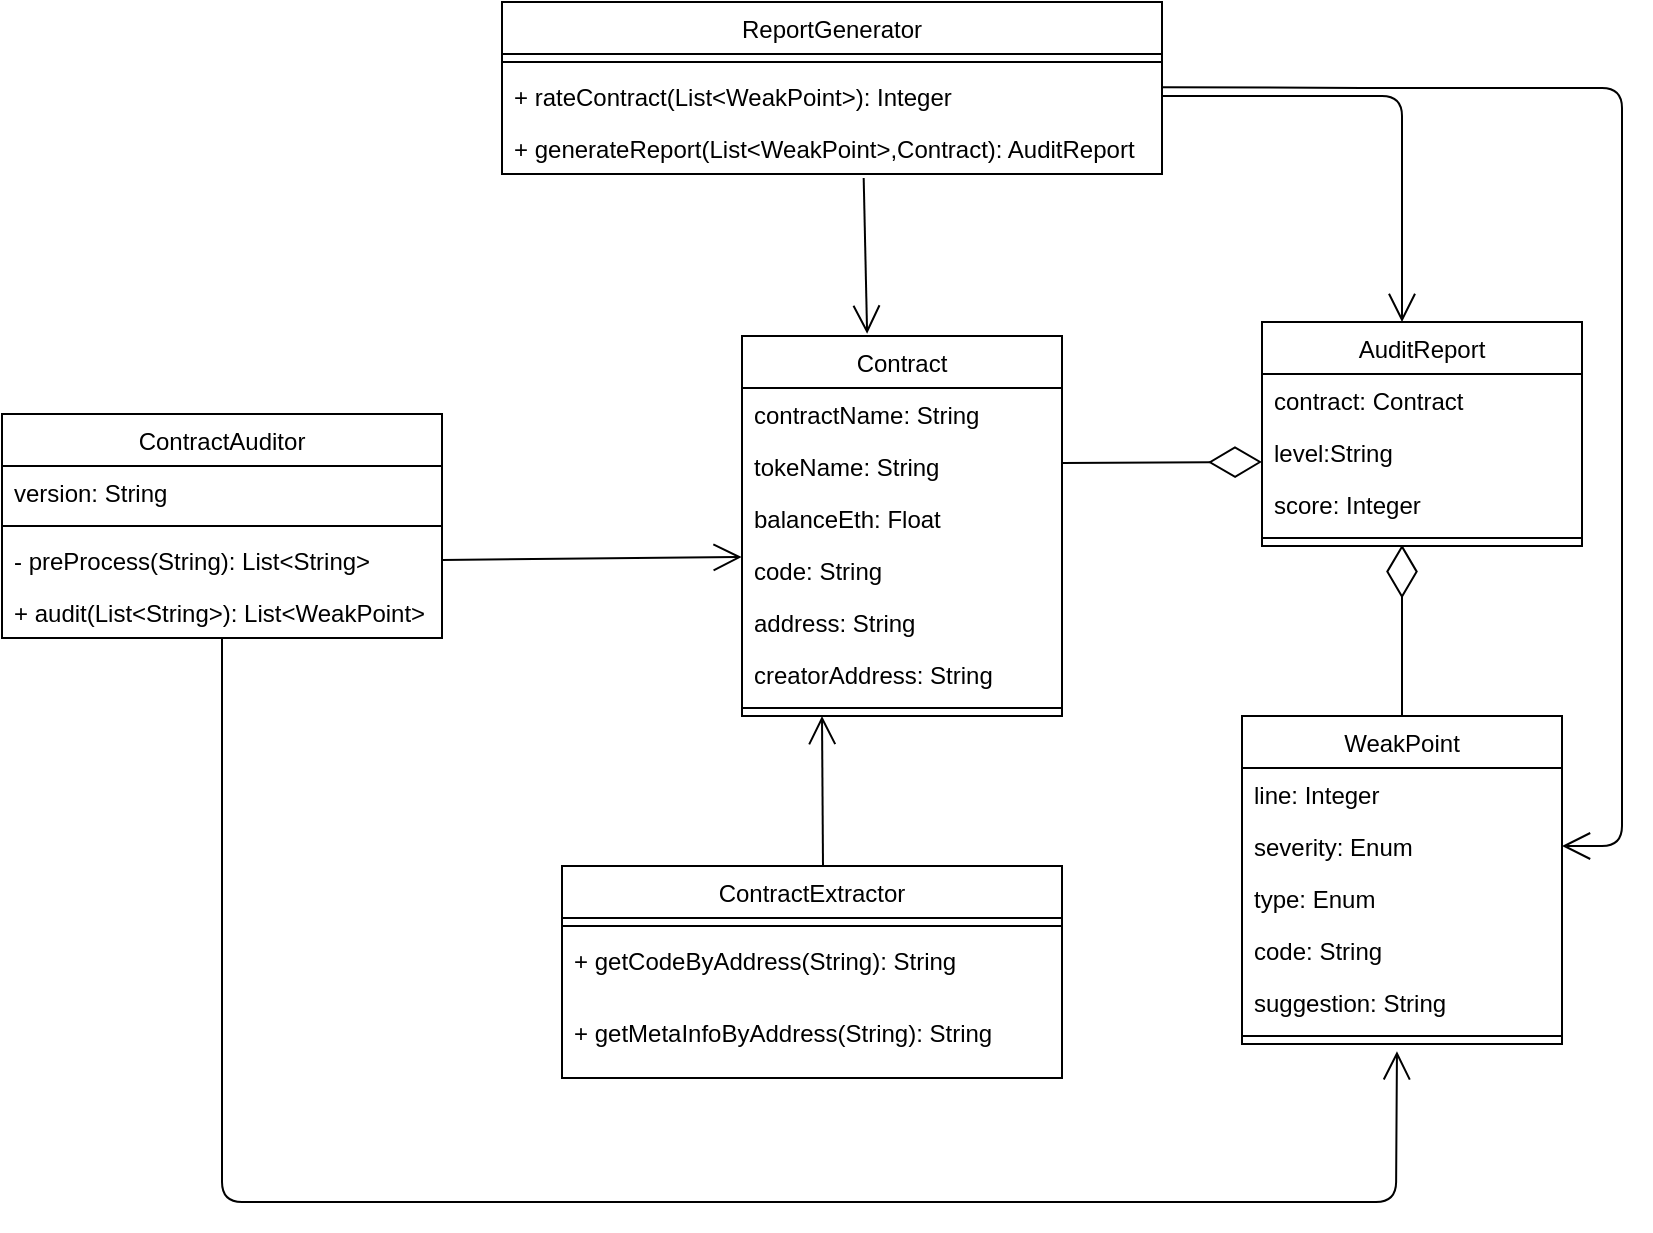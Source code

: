 <mxfile version="14.7.0" type="github">
  <diagram id="C5RBs43oDa-KdzZeNtuy" name="Page-1">
    <mxGraphModel dx="2310" dy="801" grid="1" gridSize="10" guides="1" tooltips="1" connect="1" arrows="1" fold="1" page="1" pageScale="1" pageWidth="827" pageHeight="1169" math="0" shadow="0">
      <root>
        <mxCell id="WIyWlLk6GJQsqaUBKTNV-0" />
        <mxCell id="WIyWlLk6GJQsqaUBKTNV-1" parent="WIyWlLk6GJQsqaUBKTNV-0" />
        <mxCell id="tB6bZf8C8GROYHtTD29H-27" value="ReportGenerator" style="swimlane;fontStyle=0;align=center;verticalAlign=top;childLayout=stackLayout;horizontal=1;startSize=26;horizontalStack=0;resizeParent=1;resizeParentMax=0;resizeLast=0;collapsible=1;marginBottom=0;" parent="WIyWlLk6GJQsqaUBKTNV-1" vertex="1">
          <mxGeometry x="160" y="100" width="330" height="86" as="geometry" />
        </mxCell>
        <mxCell id="tB6bZf8C8GROYHtTD29H-29" value="" style="line;strokeWidth=1;fillColor=none;align=left;verticalAlign=middle;spacingTop=-1;spacingLeft=3;spacingRight=3;rotatable=0;labelPosition=right;points=[];portConstraint=eastwest;" parent="tB6bZf8C8GROYHtTD29H-27" vertex="1">
          <mxGeometry y="26" width="330" height="8" as="geometry" />
        </mxCell>
        <mxCell id="tB6bZf8C8GROYHtTD29H-30" value="+ rateContract(List&lt;WeakPoint&gt;): Integer" style="text;strokeColor=none;fillColor=none;align=left;verticalAlign=top;spacingLeft=4;spacingRight=4;overflow=hidden;rotatable=0;points=[[0,0.5],[1,0.5]];portConstraint=eastwest;" parent="tB6bZf8C8GROYHtTD29H-27" vertex="1">
          <mxGeometry y="34" width="330" height="26" as="geometry" />
        </mxCell>
        <mxCell id="tB6bZf8C8GROYHtTD29H-58" value="+ generateReport(List&lt;WeakPoint&gt;,Contract): AuditReport" style="text;strokeColor=none;fillColor=none;align=left;verticalAlign=top;spacingLeft=4;spacingRight=4;overflow=hidden;rotatable=0;points=[[0,0.5],[1,0.5]];portConstraint=eastwest;" parent="tB6bZf8C8GROYHtTD29H-27" vertex="1">
          <mxGeometry y="60" width="330" height="26" as="geometry" />
        </mxCell>
        <mxCell id="tB6bZf8C8GROYHtTD29H-31" value="ContractExtractor" style="swimlane;fontStyle=0;align=center;verticalAlign=top;childLayout=stackLayout;horizontal=1;startSize=26;horizontalStack=0;resizeParent=1;resizeParentMax=0;resizeLast=0;collapsible=1;marginBottom=0;" parent="WIyWlLk6GJQsqaUBKTNV-1" vertex="1">
          <mxGeometry x="190" y="532" width="250" height="106" as="geometry" />
        </mxCell>
        <mxCell id="tB6bZf8C8GROYHtTD29H-33" value="" style="line;strokeWidth=1;fillColor=none;align=left;verticalAlign=middle;spacingTop=-1;spacingLeft=3;spacingRight=3;rotatable=0;labelPosition=right;points=[];portConstraint=eastwest;" parent="tB6bZf8C8GROYHtTD29H-31" vertex="1">
          <mxGeometry y="26" width="250" height="8" as="geometry" />
        </mxCell>
        <mxCell id="tB6bZf8C8GROYHtTD29H-34" value="+ getCodeByAddress(String): String" style="text;strokeColor=none;fillColor=none;align=left;verticalAlign=top;spacingLeft=4;spacingRight=4;overflow=hidden;rotatable=0;points=[[0,0.5],[1,0.5]];portConstraint=eastwest;" parent="tB6bZf8C8GROYHtTD29H-31" vertex="1">
          <mxGeometry y="34" width="250" height="36" as="geometry" />
        </mxCell>
        <mxCell id="tB6bZf8C8GROYHtTD29H-44" value="+ getMetaInfoByAddress(String): String" style="text;strokeColor=none;fillColor=none;align=left;verticalAlign=top;spacingLeft=4;spacingRight=4;overflow=hidden;rotatable=0;points=[[0,0.5],[1,0.5]];portConstraint=eastwest;" parent="tB6bZf8C8GROYHtTD29H-31" vertex="1">
          <mxGeometry y="70" width="250" height="36" as="geometry" />
        </mxCell>
        <mxCell id="tB6bZf8C8GROYHtTD29H-35" value="ContractAuditor" style="swimlane;fontStyle=0;align=center;verticalAlign=top;childLayout=stackLayout;horizontal=1;startSize=26;horizontalStack=0;resizeParent=1;resizeParentMax=0;resizeLast=0;collapsible=1;marginBottom=0;" parent="WIyWlLk6GJQsqaUBKTNV-1" vertex="1">
          <mxGeometry x="-90" y="306" width="220" height="112" as="geometry" />
        </mxCell>
        <mxCell id="tB6bZf8C8GROYHtTD29H-36" value="version: String" style="text;strokeColor=none;fillColor=none;align=left;verticalAlign=top;spacingLeft=4;spacingRight=4;overflow=hidden;rotatable=0;points=[[0,0.5],[1,0.5]];portConstraint=eastwest;" parent="tB6bZf8C8GROYHtTD29H-35" vertex="1">
          <mxGeometry y="26" width="220" height="26" as="geometry" />
        </mxCell>
        <mxCell id="tB6bZf8C8GROYHtTD29H-37" value="" style="line;strokeWidth=1;fillColor=none;align=left;verticalAlign=middle;spacingTop=-1;spacingLeft=3;spacingRight=3;rotatable=0;labelPosition=right;points=[];portConstraint=eastwest;" parent="tB6bZf8C8GROYHtTD29H-35" vertex="1">
          <mxGeometry y="52" width="220" height="8" as="geometry" />
        </mxCell>
        <mxCell id="tB6bZf8C8GROYHtTD29H-38" value="- preProcess(String): List&lt;String&gt;&#xa;" style="text;strokeColor=none;fillColor=none;align=left;verticalAlign=top;spacingLeft=4;spacingRight=4;overflow=hidden;rotatable=0;points=[[0,0.5],[1,0.5]];portConstraint=eastwest;" parent="tB6bZf8C8GROYHtTD29H-35" vertex="1">
          <mxGeometry y="60" width="220" height="26" as="geometry" />
        </mxCell>
        <mxCell id="tB6bZf8C8GROYHtTD29H-57" value="+ audit(List&lt;String&gt;): List&lt;WeakPoint&gt;" style="text;strokeColor=none;fillColor=none;align=left;verticalAlign=top;spacingLeft=4;spacingRight=4;overflow=hidden;rotatable=0;points=[[0,0.5],[1,0.5]];portConstraint=eastwest;" parent="tB6bZf8C8GROYHtTD29H-35" vertex="1">
          <mxGeometry y="86" width="220" height="26" as="geometry" />
        </mxCell>
        <mxCell id="tB6bZf8C8GROYHtTD29H-70" value="" style="endArrow=diamondThin;endFill=0;endSize=24;html=1;exitX=0.999;exitY=0.442;exitDx=0;exitDy=0;exitPerimeter=0;" parent="WIyWlLk6GJQsqaUBKTNV-1" edge="1" source="ylLJru8RoV5_Bt3lIwHa-17">
          <mxGeometry width="160" relative="1" as="geometry">
            <mxPoint x="414" y="330" as="sourcePoint" />
            <mxPoint x="540" y="330" as="targetPoint" />
          </mxGeometry>
        </mxCell>
        <mxCell id="tB6bZf8C8GROYHtTD29H-71" value="" style="endArrow=diamondThin;endFill=0;endSize=24;html=1;exitX=0.5;exitY=0;exitDx=0;exitDy=0;entryX=0.5;entryY=1.051;entryDx=0;entryDy=0;entryPerimeter=0;" parent="WIyWlLk6GJQsqaUBKTNV-1" edge="1">
          <mxGeometry width="160" relative="1" as="geometry">
            <mxPoint x="610.0" y="458" as="sourcePoint" />
            <mxPoint x="610.0" y="371.326" as="targetPoint" />
          </mxGeometry>
        </mxCell>
        <mxCell id="tB6bZf8C8GROYHtTD29H-73" value="" style="endArrow=open;endFill=1;endSize=12;html=1;exitX=0.5;exitY=1;exitDx=0;exitDy=0;entryX=0.482;entryY=1.179;entryDx=0;entryDy=0;entryPerimeter=0;" parent="WIyWlLk6GJQsqaUBKTNV-1" source="tB6bZf8C8GROYHtTD29H-35" edge="1">
          <mxGeometry width="160" relative="1" as="geometry">
            <mxPoint x="-10" y="460" as="sourcePoint" />
            <mxPoint x="607.48" y="624.654" as="targetPoint" />
            <Array as="points">
              <mxPoint x="20" y="700" />
              <mxPoint x="607" y="700" />
            </Array>
          </mxGeometry>
        </mxCell>
        <mxCell id="tB6bZf8C8GROYHtTD29H-74" value="" style="endArrow=open;endFill=1;endSize=12;html=1;entryX=-0.001;entryY=0.251;entryDx=0;entryDy=0;entryPerimeter=0;exitX=1;exitY=0.5;exitDx=0;exitDy=0;" parent="WIyWlLk6GJQsqaUBKTNV-1" edge="1" target="ylLJru8RoV5_Bt3lIwHa-19" source="tB6bZf8C8GROYHtTD29H-38">
          <mxGeometry width="160" relative="1" as="geometry">
            <mxPoint x="130" y="380" as="sourcePoint" />
            <mxPoint x="270" y="380" as="targetPoint" />
          </mxGeometry>
        </mxCell>
        <mxCell id="tB6bZf8C8GROYHtTD29H-76" value="" style="endArrow=open;endFill=1;endSize=12;html=1;exitX=0.522;exitY=0.002;exitDx=0;exitDy=0;exitPerimeter=0;entryX=0.25;entryY=1;entryDx=0;entryDy=0;" parent="WIyWlLk6GJQsqaUBKTNV-1" source="tB6bZf8C8GROYHtTD29H-31" target="ylLJru8RoV5_Bt3lIwHa-0" edge="1">
          <mxGeometry width="160" relative="1" as="geometry">
            <mxPoint x="320" y="530" as="sourcePoint" />
            <mxPoint x="320" y="460" as="targetPoint" />
          </mxGeometry>
        </mxCell>
        <mxCell id="tB6bZf8C8GROYHtTD29H-77" value="" style="endArrow=open;endFill=1;endSize=12;html=1;exitX=0.548;exitY=1.077;exitDx=0;exitDy=0;exitPerimeter=0;entryX=0.391;entryY=-0.006;entryDx=0;entryDy=0;entryPerimeter=0;" parent="WIyWlLk6GJQsqaUBKTNV-1" source="tB6bZf8C8GROYHtTD29H-58" edge="1" target="ylLJru8RoV5_Bt3lIwHa-0">
          <mxGeometry width="160" relative="1" as="geometry">
            <mxPoint x="180" y="420" as="sourcePoint" />
            <mxPoint x="340" y="270" as="targetPoint" />
          </mxGeometry>
        </mxCell>
        <mxCell id="tB6bZf8C8GROYHtTD29H-78" value="" style="endArrow=open;endFill=1;endSize=12;html=1;entryX=1;entryY=0.5;entryDx=0;entryDy=0;" parent="WIyWlLk6GJQsqaUBKTNV-1" target="ylLJru8RoV5_Bt3lIwHa-24" edge="1">
          <mxGeometry width="160" relative="1" as="geometry">
            <mxPoint x="490" y="142.58" as="sourcePoint" />
            <mxPoint x="679.16" y="522.176" as="targetPoint" />
            <Array as="points">
              <mxPoint x="600" y="143" />
              <mxPoint x="720" y="143" />
              <mxPoint x="720" y="522" />
            </Array>
          </mxGeometry>
        </mxCell>
        <mxCell id="o40ioepynRe6wPGHDkKL-1" value="" style="endArrow=open;endFill=1;endSize=12;html=1;exitX=1;exitY=0.5;exitDx=0;exitDy=0;entryX=0.5;entryY=0;entryDx=0;entryDy=0;" parent="WIyWlLk6GJQsqaUBKTNV-1" source="tB6bZf8C8GROYHtTD29H-30" edge="1">
          <mxGeometry width="160" relative="1" as="geometry">
            <mxPoint x="510" y="186" as="sourcePoint" />
            <mxPoint x="610.0" y="260" as="targetPoint" />
            <Array as="points">
              <mxPoint x="610" y="147" />
            </Array>
          </mxGeometry>
        </mxCell>
        <mxCell id="ylLJru8RoV5_Bt3lIwHa-0" value="Contract" style="swimlane;fontStyle=0;align=center;verticalAlign=top;childLayout=stackLayout;horizontal=1;startSize=26;horizontalStack=0;resizeParent=1;resizeParentMax=0;resizeLast=0;collapsible=1;marginBottom=0;" vertex="1" parent="WIyWlLk6GJQsqaUBKTNV-1">
          <mxGeometry x="280" y="267" width="160" height="190" as="geometry">
            <mxRectangle x="770" y="284" width="80" height="26" as="alternateBounds" />
          </mxGeometry>
        </mxCell>
        <mxCell id="ylLJru8RoV5_Bt3lIwHa-1" value="contractName: String&#xa;" style="text;strokeColor=none;fillColor=none;align=left;verticalAlign=top;spacingLeft=4;spacingRight=4;overflow=hidden;rotatable=0;points=[[0,0.5],[1,0.5]];portConstraint=eastwest;" vertex="1" parent="ylLJru8RoV5_Bt3lIwHa-0">
          <mxGeometry y="26" width="160" height="26" as="geometry" />
        </mxCell>
        <mxCell id="ylLJru8RoV5_Bt3lIwHa-17" value="tokeName: String" style="text;strokeColor=none;fillColor=none;align=left;verticalAlign=top;spacingLeft=4;spacingRight=4;overflow=hidden;rotatable=0;points=[[0,0.5],[1,0.5]];portConstraint=eastwest;" vertex="1" parent="ylLJru8RoV5_Bt3lIwHa-0">
          <mxGeometry y="52" width="160" height="26" as="geometry" />
        </mxCell>
        <mxCell id="ylLJru8RoV5_Bt3lIwHa-18" value="balanceEth: Float" style="text;strokeColor=none;fillColor=none;align=left;verticalAlign=top;spacingLeft=4;spacingRight=4;overflow=hidden;rotatable=0;points=[[0,0.5],[1,0.5]];portConstraint=eastwest;" vertex="1" parent="ylLJru8RoV5_Bt3lIwHa-0">
          <mxGeometry y="78" width="160" height="26" as="geometry" />
        </mxCell>
        <mxCell id="ylLJru8RoV5_Bt3lIwHa-19" value="code: String" style="text;strokeColor=none;fillColor=none;align=left;verticalAlign=top;spacingLeft=4;spacingRight=4;overflow=hidden;rotatable=0;points=[[0,0.5],[1,0.5]];portConstraint=eastwest;" vertex="1" parent="ylLJru8RoV5_Bt3lIwHa-0">
          <mxGeometry y="104" width="160" height="26" as="geometry" />
        </mxCell>
        <mxCell id="ylLJru8RoV5_Bt3lIwHa-20" value="address: String" style="text;strokeColor=none;fillColor=none;align=left;verticalAlign=top;spacingLeft=4;spacingRight=4;overflow=hidden;rotatable=0;points=[[0,0.5],[1,0.5]];portConstraint=eastwest;" vertex="1" parent="ylLJru8RoV5_Bt3lIwHa-0">
          <mxGeometry y="130" width="160" height="26" as="geometry" />
        </mxCell>
        <mxCell id="ylLJru8RoV5_Bt3lIwHa-21" value="creatorAddress: String" style="text;strokeColor=none;fillColor=none;align=left;verticalAlign=top;spacingLeft=4;spacingRight=4;overflow=hidden;rotatable=0;points=[[0,0.5],[1,0.5]];portConstraint=eastwest;" vertex="1" parent="ylLJru8RoV5_Bt3lIwHa-0">
          <mxGeometry y="156" width="160" height="26" as="geometry" />
        </mxCell>
        <mxCell id="ylLJru8RoV5_Bt3lIwHa-2" value="" style="line;strokeWidth=1;fillColor=none;align=left;verticalAlign=middle;spacingTop=-1;spacingLeft=3;spacingRight=3;rotatable=0;labelPosition=right;points=[];portConstraint=eastwest;" vertex="1" parent="ylLJru8RoV5_Bt3lIwHa-0">
          <mxGeometry y="182" width="160" height="8" as="geometry" />
        </mxCell>
        <mxCell id="ylLJru8RoV5_Bt3lIwHa-22" value="WeakPoint" style="swimlane;fontStyle=0;align=center;verticalAlign=top;childLayout=stackLayout;horizontal=1;startSize=26;horizontalStack=0;resizeParent=1;resizeParentMax=0;resizeLast=0;collapsible=1;marginBottom=0;" vertex="1" parent="WIyWlLk6GJQsqaUBKTNV-1">
          <mxGeometry x="530" y="457" width="160" height="164" as="geometry">
            <mxRectangle x="770" y="284" width="80" height="26" as="alternateBounds" />
          </mxGeometry>
        </mxCell>
        <mxCell id="ylLJru8RoV5_Bt3lIwHa-23" value="line: Integer" style="text;strokeColor=none;fillColor=none;align=left;verticalAlign=top;spacingLeft=4;spacingRight=4;overflow=hidden;rotatable=0;points=[[0,0.5],[1,0.5]];portConstraint=eastwest;" vertex="1" parent="ylLJru8RoV5_Bt3lIwHa-22">
          <mxGeometry y="26" width="160" height="26" as="geometry" />
        </mxCell>
        <mxCell id="ylLJru8RoV5_Bt3lIwHa-24" value="severity: Enum" style="text;strokeColor=none;fillColor=none;align=left;verticalAlign=top;spacingLeft=4;spacingRight=4;overflow=hidden;rotatable=0;points=[[0,0.5],[1,0.5]];portConstraint=eastwest;" vertex="1" parent="ylLJru8RoV5_Bt3lIwHa-22">
          <mxGeometry y="52" width="160" height="26" as="geometry" />
        </mxCell>
        <mxCell id="ylLJru8RoV5_Bt3lIwHa-25" value="type: Enum" style="text;strokeColor=none;fillColor=none;align=left;verticalAlign=top;spacingLeft=4;spacingRight=4;overflow=hidden;rotatable=0;points=[[0,0.5],[1,0.5]];portConstraint=eastwest;" vertex="1" parent="ylLJru8RoV5_Bt3lIwHa-22">
          <mxGeometry y="78" width="160" height="26" as="geometry" />
        </mxCell>
        <mxCell id="ylLJru8RoV5_Bt3lIwHa-26" value="code: String" style="text;strokeColor=none;fillColor=none;align=left;verticalAlign=top;spacingLeft=4;spacingRight=4;overflow=hidden;rotatable=0;points=[[0,0.5],[1,0.5]];portConstraint=eastwest;" vertex="1" parent="ylLJru8RoV5_Bt3lIwHa-22">
          <mxGeometry y="104" width="160" height="26" as="geometry" />
        </mxCell>
        <mxCell id="ylLJru8RoV5_Bt3lIwHa-27" value="suggestion: String" style="text;strokeColor=none;fillColor=none;align=left;verticalAlign=top;spacingLeft=4;spacingRight=4;overflow=hidden;rotatable=0;points=[[0,0.5],[1,0.5]];portConstraint=eastwest;" vertex="1" parent="ylLJru8RoV5_Bt3lIwHa-22">
          <mxGeometry y="130" width="160" height="26" as="geometry" />
        </mxCell>
        <mxCell id="ylLJru8RoV5_Bt3lIwHa-29" value="" style="line;strokeWidth=1;fillColor=none;align=left;verticalAlign=middle;spacingTop=-1;spacingLeft=3;spacingRight=3;rotatable=0;labelPosition=right;points=[];portConstraint=eastwest;" vertex="1" parent="ylLJru8RoV5_Bt3lIwHa-22">
          <mxGeometry y="156" width="160" height="8" as="geometry" />
        </mxCell>
        <mxCell id="ylLJru8RoV5_Bt3lIwHa-30" value="AuditReport" style="swimlane;fontStyle=0;align=center;verticalAlign=top;childLayout=stackLayout;horizontal=1;startSize=26;horizontalStack=0;resizeParent=1;resizeParentMax=0;resizeLast=0;collapsible=1;marginBottom=0;" vertex="1" parent="WIyWlLk6GJQsqaUBKTNV-1">
          <mxGeometry x="540" y="260" width="160" height="112" as="geometry">
            <mxRectangle x="770" y="284" width="80" height="26" as="alternateBounds" />
          </mxGeometry>
        </mxCell>
        <mxCell id="ylLJru8RoV5_Bt3lIwHa-31" value="contract: Contract" style="text;strokeColor=none;fillColor=none;align=left;verticalAlign=top;spacingLeft=4;spacingRight=4;overflow=hidden;rotatable=0;points=[[0,0.5],[1,0.5]];portConstraint=eastwest;" vertex="1" parent="ylLJru8RoV5_Bt3lIwHa-30">
          <mxGeometry y="26" width="160" height="26" as="geometry" />
        </mxCell>
        <mxCell id="ylLJru8RoV5_Bt3lIwHa-32" value="level:String" style="text;strokeColor=none;fillColor=none;align=left;verticalAlign=top;spacingLeft=4;spacingRight=4;overflow=hidden;rotatable=0;points=[[0,0.5],[1,0.5]];portConstraint=eastwest;" vertex="1" parent="ylLJru8RoV5_Bt3lIwHa-30">
          <mxGeometry y="52" width="160" height="26" as="geometry" />
        </mxCell>
        <mxCell id="ylLJru8RoV5_Bt3lIwHa-33" value="score: Integer&#xa;" style="text;strokeColor=none;fillColor=none;align=left;verticalAlign=top;spacingLeft=4;spacingRight=4;overflow=hidden;rotatable=0;points=[[0,0.5],[1,0.5]];portConstraint=eastwest;" vertex="1" parent="ylLJru8RoV5_Bt3lIwHa-30">
          <mxGeometry y="78" width="160" height="26" as="geometry" />
        </mxCell>
        <mxCell id="ylLJru8RoV5_Bt3lIwHa-37" value="" style="line;strokeWidth=1;fillColor=none;align=left;verticalAlign=middle;spacingTop=-1;spacingLeft=3;spacingRight=3;rotatable=0;labelPosition=right;points=[];portConstraint=eastwest;" vertex="1" parent="ylLJru8RoV5_Bt3lIwHa-30">
          <mxGeometry y="104" width="160" height="8" as="geometry" />
        </mxCell>
      </root>
    </mxGraphModel>
  </diagram>
</mxfile>
